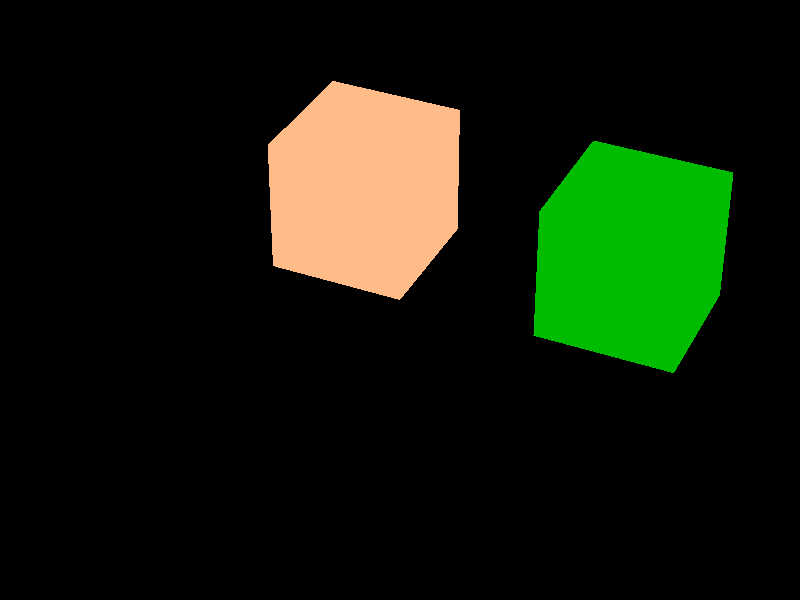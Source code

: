 // Generated by OpenSCAD!
// Source file: pov-export.scad

// Camera settings are at the bottom of this script

#version 3.7;
global_settings { assumed_gamma 1.0 }
#declare MATERIAL=finish { specular 0.5 roughness 0.001 reflection{0 0.63 fresnel} ambient 0 diffuse 0.6 conserve_energy }
#declare MATERIAL_INT=interior{ior 1.32}
mesh2 {
  vertex_vectors {
    3
, <-10, 0, 0>, <-10, 0, 10>, <-10, 10, 10>  }
  face_indices {
    1
, <0, 1, 2>
  }

  texture { pigment { color rgbf <1, 0.5, 0.25, 0.875> } }
  finish { MATERIAL } interior { MATERIAL_INT }
}
mesh2 {
  vertex_vectors {
    3
, <-10, 0, 0>, <-10, 10, 0>, <0, 10, 0>  }
  face_indices {
    1
, <0, 1, 2>
  }

  texture { pigment { color rgbf <1, 0.5, 0.25, 0.875> } }
  finish { MATERIAL } interior { MATERIAL_INT }
}
mesh2 {
  vertex_vectors {
    3
, <-10, 0, 0>, <-10, 10, 10>, <-10, 10, 0>  }
  face_indices {
    1
, <0, 1, 2>
  }

  texture { pigment { color rgbf <1, 0.5, 0.25, 0.875> } }
  finish { MATERIAL } interior { MATERIAL_INT }
}
mesh2 {
  vertex_vectors {
    3
, <-10, 0, 0>, <0, 0, 0>, <0, 0, 10>  }
  face_indices {
    1
, <0, 1, 2>
  }

  texture { pigment { color rgbf <1, 0.5, 0.25, 0.875> } }
  finish { MATERIAL } interior { MATERIAL_INT }
}
mesh2 {
  vertex_vectors {
    3
, <-10, 0, 0>, <0, 0, 10>, <-10, 0, 10>  }
  face_indices {
    1
, <0, 1, 2>
  }

  texture { pigment { color rgbf <1, 0.5, 0.25, 0.875> } }
  finish { MATERIAL } interior { MATERIAL_INT }
}
mesh2 {
  vertex_vectors {
    3
, <-10, 0, 0>, <0, 10, 0>, <0, 0, 0>  }
  face_indices {
    1
, <0, 1, 2>
  }

  texture { pigment { color rgbf <1, 0.5, 0.25, 0.875> } }
  finish { MATERIAL } interior { MATERIAL_INT }
}
mesh2 {
  vertex_vectors {
    3
, <-10, 0, 10>, <0, 0, 10>, <-10, 10, 10>  }
  face_indices {
    1
, <0, 1, 2>
  }

  texture { pigment { color rgbf <1, 0.5, 0.25, 0.875> } }
  finish { MATERIAL } interior { MATERIAL_INT }
}
mesh2 {
  vertex_vectors {
    3
, <-10, 10, 0>, <-10, 10, 10>, <0, 10, 0>  }
  face_indices {
    1
, <0, 1, 2>
  }

  texture { pigment { color rgbf <1, 0.5, 0.25, 0.875> } }
  finish { MATERIAL } interior { MATERIAL_INT }
}
mesh2 {
  vertex_vectors {
    3
, <-10, 10, 10>, <0, 0, 10>, <0, 10, 10>  }
  face_indices {
    1
, <0, 1, 2>
  }

  texture { pigment { color rgbf <1, 0.5, 0.25, 0.875> } }
  finish { MATERIAL } interior { MATERIAL_INT }
}
mesh2 {
  vertex_vectors {
    3
, <-10, 10, 10>, <0, 10, 10>, <0, 10, 0>  }
  face_indices {
    1
, <0, 1, 2>
  }

  texture { pigment { color rgbf <1, 0.5, 0.25, 0.875> } }
  finish { MATERIAL } interior { MATERIAL_INT }
}
mesh2 {
  vertex_vectors {
    3
, <0, 0, 0>, <0, 10, 0>, <0, 0, 10>  }
  face_indices {
    1
, <0, 1, 2>
  }

  texture { pigment { color rgbf <1, 0.5, 0.25, 0.875> } }
  finish { MATERIAL } interior { MATERIAL_INT }
}
mesh2 {
  vertex_vectors {
    3
, <0, 0, 10>, <0, 10, 0>, <0, 10, 10>  }
  face_indices {
    1
, <0, 1, 2>
  }

  texture { pigment { color rgbf <1, 0.5, 0.25, 0.875> } }
  finish { MATERIAL } interior { MATERIAL_INT }
}
mesh2 {
  vertex_vectors {
    3
, <10, 0, 0>, <10, 0, 10>, <10, 10, 10>  }
  face_indices {
    1
, <0, 1, 2>
  }

  texture { pigment { color rgbf <0, 0.501961, 0, 0> } }
  finish { MATERIAL } interior { MATERIAL_INT }
}
mesh2 {
  vertex_vectors {
    3
, <10, 0, 0>, <10, 10, 0>, <20, 10, 0>  }
  face_indices {
    1
, <0, 1, 2>
  }

  texture { pigment { color rgbf <0, 0.501961, 0, 0> } }
  finish { MATERIAL } interior { MATERIAL_INT }
}
mesh2 {
  vertex_vectors {
    3
, <10, 0, 0>, <10, 10, 10>, <10, 10, 0>  }
  face_indices {
    1
, <0, 1, 2>
  }

  texture { pigment { color rgbf <0, 0.501961, 0, 0> } }
  finish { MATERIAL } interior { MATERIAL_INT }
}
mesh2 {
  vertex_vectors {
    3
, <10, 0, 0>, <20, 0, 0>, <20, 0, 10>  }
  face_indices {
    1
, <0, 1, 2>
  }

  texture { pigment { color rgbf <0, 0.501961, 0, 0> } }
  finish { MATERIAL } interior { MATERIAL_INT }
}
mesh2 {
  vertex_vectors {
    3
, <10, 0, 0>, <20, 0, 10>, <10, 0, 10>  }
  face_indices {
    1
, <0, 1, 2>
  }

  texture { pigment { color rgbf <0, 0.501961, 0, 0> } }
  finish { MATERIAL } interior { MATERIAL_INT }
}
mesh2 {
  vertex_vectors {
    3
, <10, 0, 0>, <20, 10, 0>, <20, 0, 0>  }
  face_indices {
    1
, <0, 1, 2>
  }

  texture { pigment { color rgbf <0, 0.501961, 0, 0> } }
  finish { MATERIAL } interior { MATERIAL_INT }
}
mesh2 {
  vertex_vectors {
    3
, <10, 0, 10>, <20, 0, 10>, <10, 10, 10>  }
  face_indices {
    1
, <0, 1, 2>
  }

  texture { pigment { color rgbf <0, 0.501961, 0, 0> } }
  finish { MATERIAL } interior { MATERIAL_INT }
}
mesh2 {
  vertex_vectors {
    3
, <10, 10, 0>, <10, 10, 10>, <20, 10, 0>  }
  face_indices {
    1
, <0, 1, 2>
  }

  texture { pigment { color rgbf <0, 0.501961, 0, 0> } }
  finish { MATERIAL } interior { MATERIAL_INT }
}
mesh2 {
  vertex_vectors {
    3
, <10, 10, 10>, <20, 0, 10>, <20, 10, 10>  }
  face_indices {
    1
, <0, 1, 2>
  }

  texture { pigment { color rgbf <0, 0.501961, 0, 0> } }
  finish { MATERIAL } interior { MATERIAL_INT }
}
mesh2 {
  vertex_vectors {
    3
, <10, 10, 10>, <20, 10, 10>, <20, 10, 0>  }
  face_indices {
    1
, <0, 1, 2>
  }

  texture { pigment { color rgbf <0, 0.501961, 0, 0> } }
  finish { MATERIAL } interior { MATERIAL_INT }
}
mesh2 {
  vertex_vectors {
    3
, <20, 0, 0>, <20, 10, 0>, <20, 0, 10>  }
  face_indices {
    1
, <0, 1, 2>
  }

  texture { pigment { color rgbf <0, 0.501961, 0, 0> } }
  finish { MATERIAL } interior { MATERIAL_INT }
}
mesh2 {
  vertex_vectors {
    3
, <20, 0, 10>, <20, 10, 0>, <20, 10, 10>  }
  face_indices {
    1
, <0, 1, 2>
  }

  texture { pigment { color rgbf <0, 0.501961, 0, 0> } }
  finish { MATERIAL } interior { MATERIAL_INT }
}
light_source { <-70, -20, -20> color rgb <0.2, 0.2, 0.2> }
light_source { <-70, -20, 5> color rgb <0.2, 0.2, 0.2> }
light_source { <-70, -20, 30> color rgb <0.2, 0.2, 0.2> }
light_source { <-70, 5, -20> color rgb <0.2, 0.2, 0.2> }
light_source { <-70, 5, 5> color rgb <0.2, 0.2, 0.2> }
light_source { <-70, 5, 30> color rgb <0.2, 0.2, 0.2> }
light_source { <-70, 30, -20> color rgb <0.2, 0.2, 0.2> }
light_source { <-70, 30, 5> color rgb <0.2, 0.2, 0.2> }
light_source { <-70, 30, 30> color rgb <0.2, 0.2, 0.2> }
light_source { <5, -20, -20> color rgb <0.2, 0.2, 0.2> }
light_source { <5, -20, 5> color rgb <0.2, 0.2, 0.2> }
light_source { <5, -20, 30> color rgb <0.2, 0.2, 0.2> }
light_source { <5, 5, -20> color rgb <0.2, 0.2, 0.2> }
light_source { <5, 5, 5> color rgb <0.2, 0.2, 0.2> }
light_source { <5, 5, 30> color rgb <0.2, 0.2, 0.2> }
light_source { <5, 30, -20> color rgb <0.2, 0.2, 0.2> }
light_source { <5, 30, 5> color rgb <0.2, 0.2, 0.2> }
light_source { <5, 30, 30> color rgb <0.2, 0.2, 0.2> }
light_source { <80, -20, -20> color rgb <0.2, 0.2, 0.2> }
light_source { <80, -20, 5> color rgb <0.2, 0.2, 0.2> }
light_source { <80, -20, 30> color rgb <0.2, 0.2, 0.2> }
light_source { <80, 5, -20> color rgb <0.2, 0.2, 0.2> }
light_source { <80, 5, 5> color rgb <0.2, 0.2, 0.2> }
light_source { <80, 5, 30> color rgb <0.2, 0.2, 0.2> }
light_source { <80, 30, -20> color rgb <0.2, 0.2, 0.2> }
light_source { <80, 30, 5> color rgb <0.2, 0.2, 0.2> }
light_source { <80, 30, 30> color rgb <0.2, 0.2, 0.2> }
camera { look_at <0, 0, 0>
 location <0, 0, 140>
 angle 22.5 up <0, 1, 0> right <1, 0, 0> sky <0, 1, 0> right -x*image_width/image_height
translate <0, 0, 0>
rotate <55, 0 + clock * 3, 25 + clock>
}
#include "rad_def.inc"
global_settings { photons { count 20000 autostop 0 jitter .4 } radiosity { Rad_Settings(Radiosity_Normal, off, off) } }
